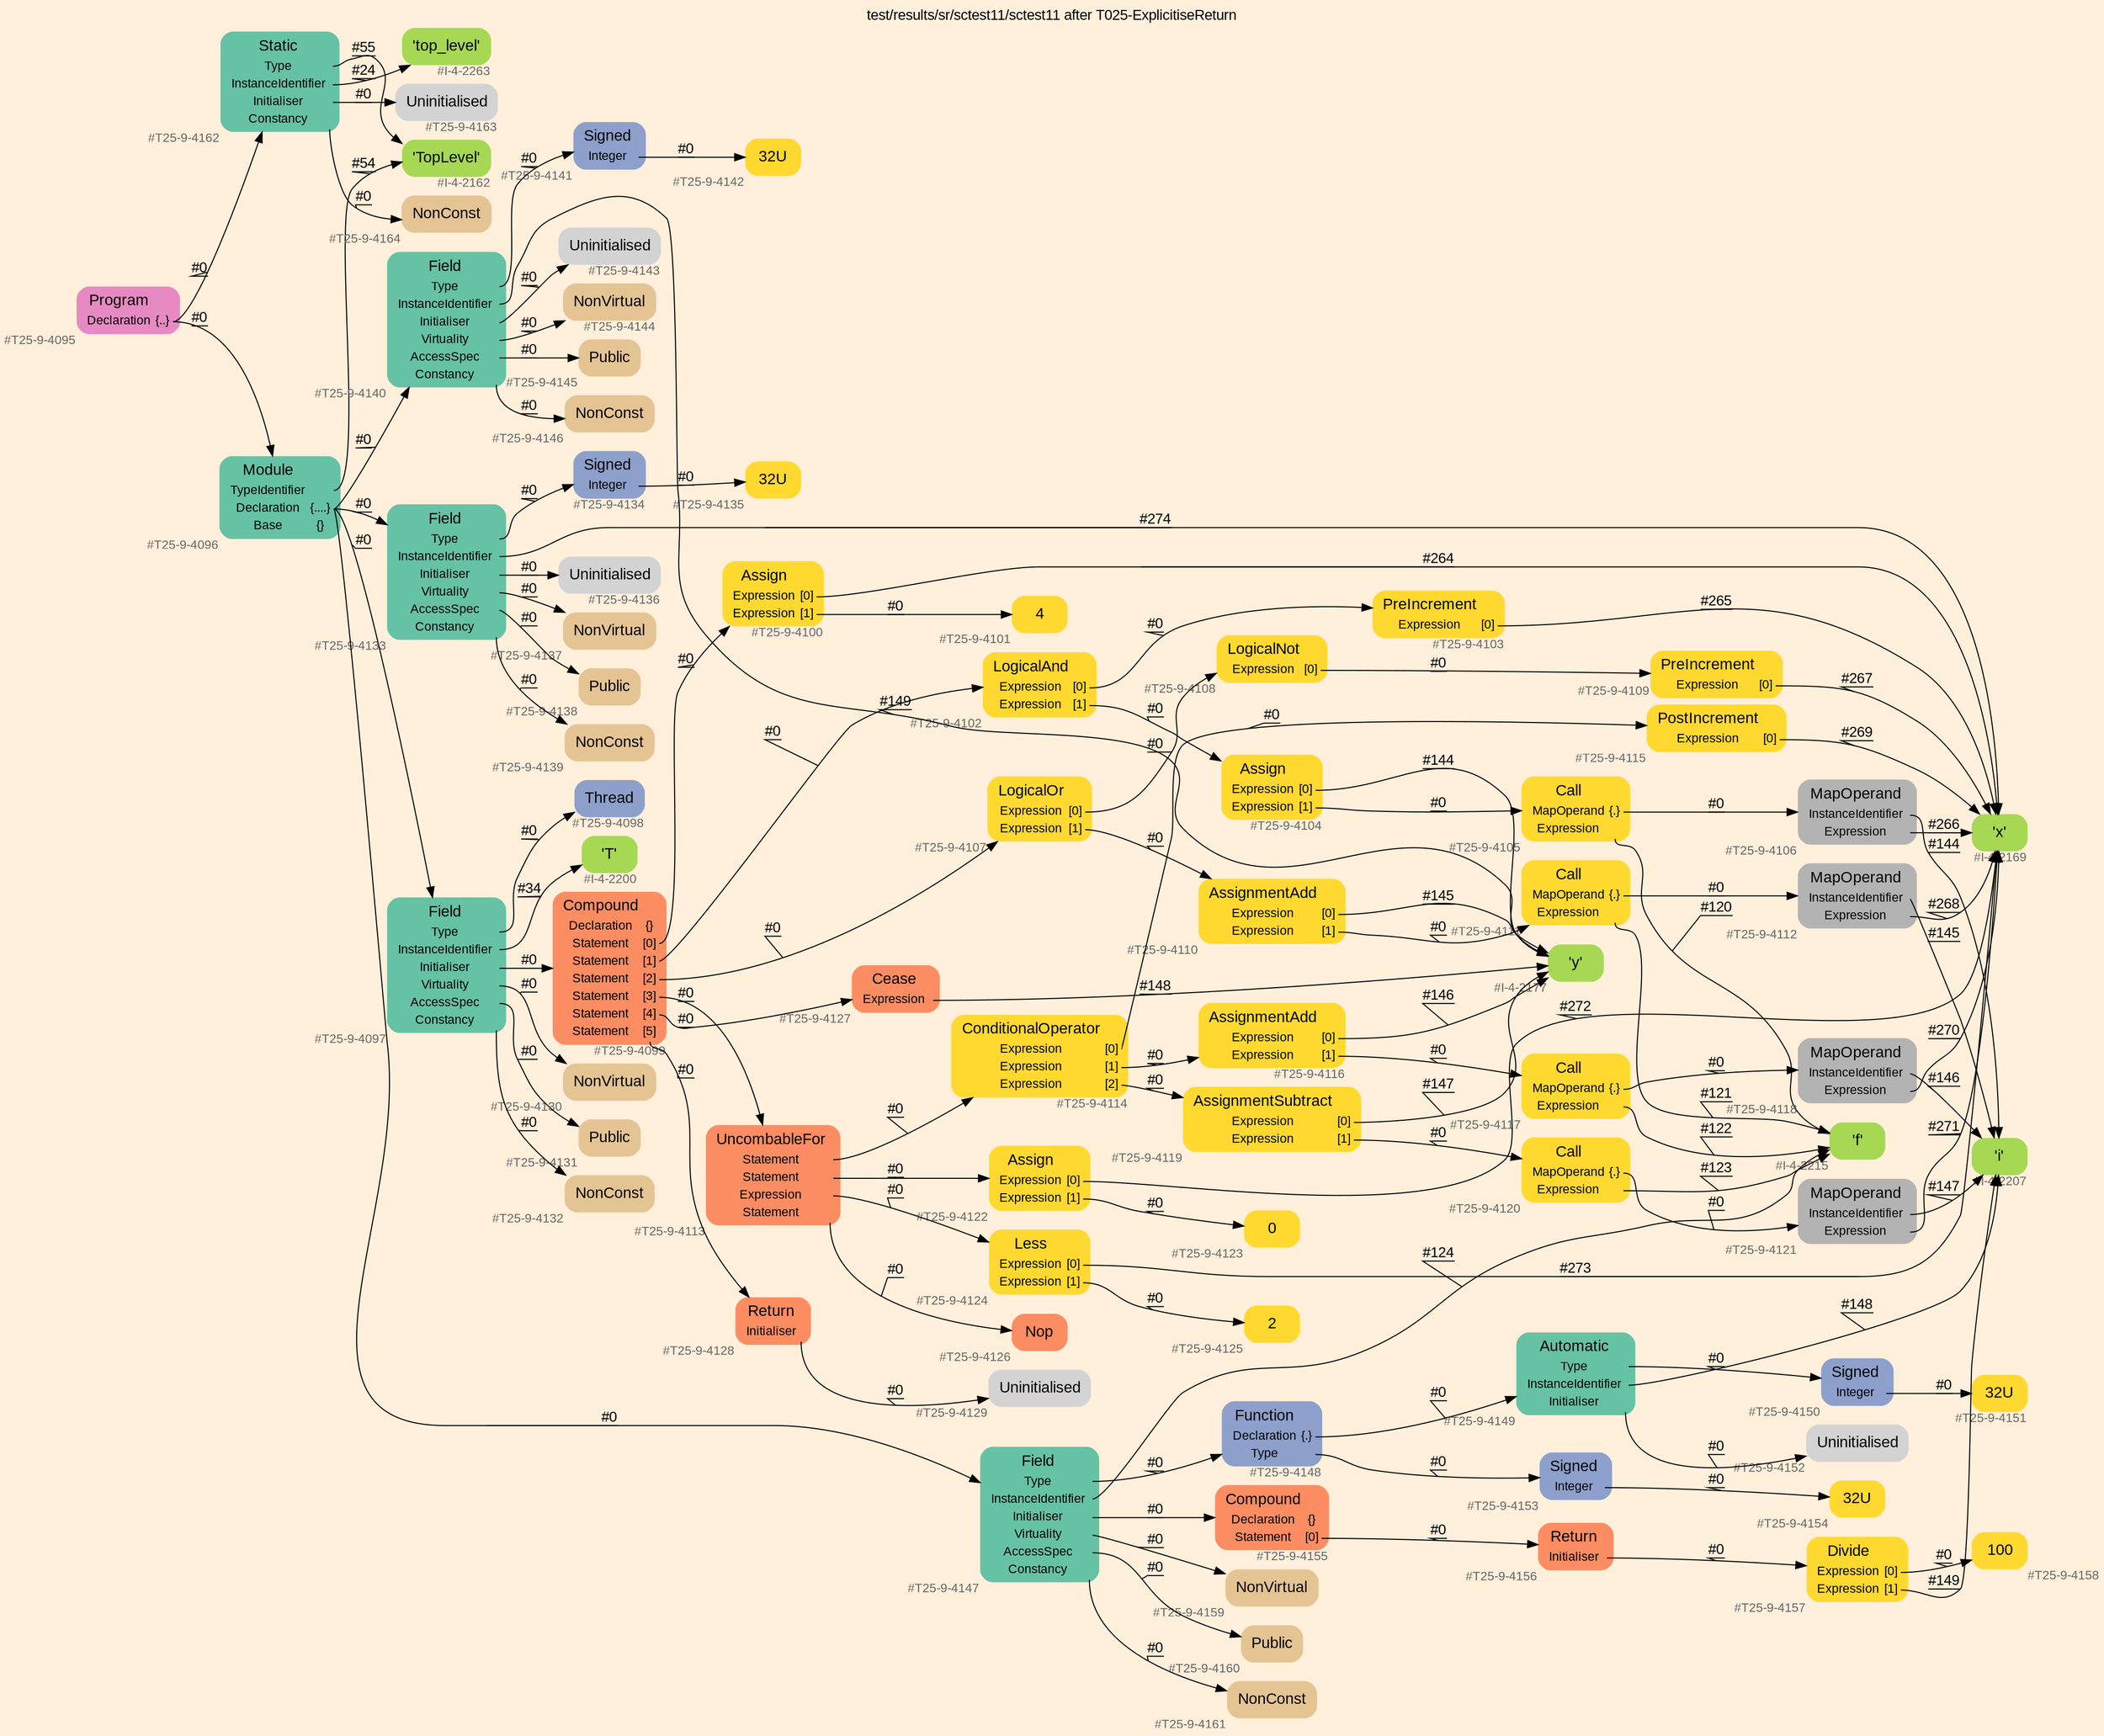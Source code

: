 digraph "test/results/sr/sctest11/sctest11 after T025-ExplicitiseReturn" {
label = "test/results/sr/sctest11/sctest11 after T025-ExplicitiseReturn"
labelloc = t
graph [
    rankdir = "LR"
    ranksep = 0.3
    bgcolor = antiquewhite1
    color = black
    fontcolor = black
    fontname = "Arial"
];
node [
    fontname = "Arial"
];
edge [
    fontname = "Arial"
];

// -------------------- node figure --------------------
// -------- block #T25-9-4095 ----------
"#T25-9-4095" [
    fillcolor = "/set28/4"
    xlabel = "#T25-9-4095"
    fontsize = "12"
    fontcolor = grey40
    shape = "plaintext"
    label = <<TABLE BORDER="0" CELLBORDER="0" CELLSPACING="0">
     <TR><TD><FONT COLOR="black" POINT-SIZE="15">Program</FONT></TD></TR>
     <TR><TD><FONT COLOR="black" POINT-SIZE="12">Declaration</FONT></TD><TD PORT="port0"><FONT COLOR="black" POINT-SIZE="12">{..}</FONT></TD></TR>
    </TABLE>>
    style = "rounded,filled"
];

// -------- block #T25-9-4096 ----------
"#T25-9-4096" [
    fillcolor = "/set28/1"
    xlabel = "#T25-9-4096"
    fontsize = "12"
    fontcolor = grey40
    shape = "plaintext"
    label = <<TABLE BORDER="0" CELLBORDER="0" CELLSPACING="0">
     <TR><TD><FONT COLOR="black" POINT-SIZE="15">Module</FONT></TD></TR>
     <TR><TD><FONT COLOR="black" POINT-SIZE="12">TypeIdentifier</FONT></TD><TD PORT="port0"></TD></TR>
     <TR><TD><FONT COLOR="black" POINT-SIZE="12">Declaration</FONT></TD><TD PORT="port1"><FONT COLOR="black" POINT-SIZE="12">{....}</FONT></TD></TR>
     <TR><TD><FONT COLOR="black" POINT-SIZE="12">Base</FONT></TD><TD PORT="port2"><FONT COLOR="black" POINT-SIZE="12">{}</FONT></TD></TR>
    </TABLE>>
    style = "rounded,filled"
];

// -------- block #I-4-2162 ----------
"#I-4-2162" [
    fillcolor = "/set28/5"
    xlabel = "#I-4-2162"
    fontsize = "12"
    fontcolor = grey40
    shape = "plaintext"
    label = <<TABLE BORDER="0" CELLBORDER="0" CELLSPACING="0">
     <TR><TD><FONT COLOR="black" POINT-SIZE="15">'TopLevel'</FONT></TD></TR>
    </TABLE>>
    style = "rounded,filled"
];

// -------- block #T25-9-4097 ----------
"#T25-9-4097" [
    fillcolor = "/set28/1"
    xlabel = "#T25-9-4097"
    fontsize = "12"
    fontcolor = grey40
    shape = "plaintext"
    label = <<TABLE BORDER="0" CELLBORDER="0" CELLSPACING="0">
     <TR><TD><FONT COLOR="black" POINT-SIZE="15">Field</FONT></TD></TR>
     <TR><TD><FONT COLOR="black" POINT-SIZE="12">Type</FONT></TD><TD PORT="port0"></TD></TR>
     <TR><TD><FONT COLOR="black" POINT-SIZE="12">InstanceIdentifier</FONT></TD><TD PORT="port1"></TD></TR>
     <TR><TD><FONT COLOR="black" POINT-SIZE="12">Initialiser</FONT></TD><TD PORT="port2"></TD></TR>
     <TR><TD><FONT COLOR="black" POINT-SIZE="12">Virtuality</FONT></TD><TD PORT="port3"></TD></TR>
     <TR><TD><FONT COLOR="black" POINT-SIZE="12">AccessSpec</FONT></TD><TD PORT="port4"></TD></TR>
     <TR><TD><FONT COLOR="black" POINT-SIZE="12">Constancy</FONT></TD><TD PORT="port5"></TD></TR>
    </TABLE>>
    style = "rounded,filled"
];

// -------- block #T25-9-4098 ----------
"#T25-9-4098" [
    fillcolor = "/set28/3"
    xlabel = "#T25-9-4098"
    fontsize = "12"
    fontcolor = grey40
    shape = "plaintext"
    label = <<TABLE BORDER="0" CELLBORDER="0" CELLSPACING="0">
     <TR><TD><FONT COLOR="black" POINT-SIZE="15">Thread</FONT></TD></TR>
    </TABLE>>
    style = "rounded,filled"
];

// -------- block #I-4-2200 ----------
"#I-4-2200" [
    fillcolor = "/set28/5"
    xlabel = "#I-4-2200"
    fontsize = "12"
    fontcolor = grey40
    shape = "plaintext"
    label = <<TABLE BORDER="0" CELLBORDER="0" CELLSPACING="0">
     <TR><TD><FONT COLOR="black" POINT-SIZE="15">'T'</FONT></TD></TR>
    </TABLE>>
    style = "rounded,filled"
];

// -------- block #T25-9-4099 ----------
"#T25-9-4099" [
    fillcolor = "/set28/2"
    xlabel = "#T25-9-4099"
    fontsize = "12"
    fontcolor = grey40
    shape = "plaintext"
    label = <<TABLE BORDER="0" CELLBORDER="0" CELLSPACING="0">
     <TR><TD><FONT COLOR="black" POINT-SIZE="15">Compound</FONT></TD></TR>
     <TR><TD><FONT COLOR="black" POINT-SIZE="12">Declaration</FONT></TD><TD PORT="port0"><FONT COLOR="black" POINT-SIZE="12">{}</FONT></TD></TR>
     <TR><TD><FONT COLOR="black" POINT-SIZE="12">Statement</FONT></TD><TD PORT="port1"><FONT COLOR="black" POINT-SIZE="12">[0]</FONT></TD></TR>
     <TR><TD><FONT COLOR="black" POINT-SIZE="12">Statement</FONT></TD><TD PORT="port2"><FONT COLOR="black" POINT-SIZE="12">[1]</FONT></TD></TR>
     <TR><TD><FONT COLOR="black" POINT-SIZE="12">Statement</FONT></TD><TD PORT="port3"><FONT COLOR="black" POINT-SIZE="12">[2]</FONT></TD></TR>
     <TR><TD><FONT COLOR="black" POINT-SIZE="12">Statement</FONT></TD><TD PORT="port4"><FONT COLOR="black" POINT-SIZE="12">[3]</FONT></TD></TR>
     <TR><TD><FONT COLOR="black" POINT-SIZE="12">Statement</FONT></TD><TD PORT="port5"><FONT COLOR="black" POINT-SIZE="12">[4]</FONT></TD></TR>
     <TR><TD><FONT COLOR="black" POINT-SIZE="12">Statement</FONT></TD><TD PORT="port6"><FONT COLOR="black" POINT-SIZE="12">[5]</FONT></TD></TR>
    </TABLE>>
    style = "rounded,filled"
];

// -------- block #T25-9-4100 ----------
"#T25-9-4100" [
    fillcolor = "/set28/6"
    xlabel = "#T25-9-4100"
    fontsize = "12"
    fontcolor = grey40
    shape = "plaintext"
    label = <<TABLE BORDER="0" CELLBORDER="0" CELLSPACING="0">
     <TR><TD><FONT COLOR="black" POINT-SIZE="15">Assign</FONT></TD></TR>
     <TR><TD><FONT COLOR="black" POINT-SIZE="12">Expression</FONT></TD><TD PORT="port0"><FONT COLOR="black" POINT-SIZE="12">[0]</FONT></TD></TR>
     <TR><TD><FONT COLOR="black" POINT-SIZE="12">Expression</FONT></TD><TD PORT="port1"><FONT COLOR="black" POINT-SIZE="12">[1]</FONT></TD></TR>
    </TABLE>>
    style = "rounded,filled"
];

// -------- block #I-4-2169 ----------
"#I-4-2169" [
    fillcolor = "/set28/5"
    xlabel = "#I-4-2169"
    fontsize = "12"
    fontcolor = grey40
    shape = "plaintext"
    label = <<TABLE BORDER="0" CELLBORDER="0" CELLSPACING="0">
     <TR><TD><FONT COLOR="black" POINT-SIZE="15">'x'</FONT></TD></TR>
    </TABLE>>
    style = "rounded,filled"
];

// -------- block #T25-9-4101 ----------
"#T25-9-4101" [
    fillcolor = "/set28/6"
    xlabel = "#T25-9-4101"
    fontsize = "12"
    fontcolor = grey40
    shape = "plaintext"
    label = <<TABLE BORDER="0" CELLBORDER="0" CELLSPACING="0">
     <TR><TD><FONT COLOR="black" POINT-SIZE="15">4</FONT></TD></TR>
    </TABLE>>
    style = "rounded,filled"
];

// -------- block #T25-9-4102 ----------
"#T25-9-4102" [
    fillcolor = "/set28/6"
    xlabel = "#T25-9-4102"
    fontsize = "12"
    fontcolor = grey40
    shape = "plaintext"
    label = <<TABLE BORDER="0" CELLBORDER="0" CELLSPACING="0">
     <TR><TD><FONT COLOR="black" POINT-SIZE="15">LogicalAnd</FONT></TD></TR>
     <TR><TD><FONT COLOR="black" POINT-SIZE="12">Expression</FONT></TD><TD PORT="port0"><FONT COLOR="black" POINT-SIZE="12">[0]</FONT></TD></TR>
     <TR><TD><FONT COLOR="black" POINT-SIZE="12">Expression</FONT></TD><TD PORT="port1"><FONT COLOR="black" POINT-SIZE="12">[1]</FONT></TD></TR>
    </TABLE>>
    style = "rounded,filled"
];

// -------- block #T25-9-4103 ----------
"#T25-9-4103" [
    fillcolor = "/set28/6"
    xlabel = "#T25-9-4103"
    fontsize = "12"
    fontcolor = grey40
    shape = "plaintext"
    label = <<TABLE BORDER="0" CELLBORDER="0" CELLSPACING="0">
     <TR><TD><FONT COLOR="black" POINT-SIZE="15">PreIncrement</FONT></TD></TR>
     <TR><TD><FONT COLOR="black" POINT-SIZE="12">Expression</FONT></TD><TD PORT="port0"><FONT COLOR="black" POINT-SIZE="12">[0]</FONT></TD></TR>
    </TABLE>>
    style = "rounded,filled"
];

// -------- block #T25-9-4104 ----------
"#T25-9-4104" [
    fillcolor = "/set28/6"
    xlabel = "#T25-9-4104"
    fontsize = "12"
    fontcolor = grey40
    shape = "plaintext"
    label = <<TABLE BORDER="0" CELLBORDER="0" CELLSPACING="0">
     <TR><TD><FONT COLOR="black" POINT-SIZE="15">Assign</FONT></TD></TR>
     <TR><TD><FONT COLOR="black" POINT-SIZE="12">Expression</FONT></TD><TD PORT="port0"><FONT COLOR="black" POINT-SIZE="12">[0]</FONT></TD></TR>
     <TR><TD><FONT COLOR="black" POINT-SIZE="12">Expression</FONT></TD><TD PORT="port1"><FONT COLOR="black" POINT-SIZE="12">[1]</FONT></TD></TR>
    </TABLE>>
    style = "rounded,filled"
];

// -------- block #I-4-2177 ----------
"#I-4-2177" [
    fillcolor = "/set28/5"
    xlabel = "#I-4-2177"
    fontsize = "12"
    fontcolor = grey40
    shape = "plaintext"
    label = <<TABLE BORDER="0" CELLBORDER="0" CELLSPACING="0">
     <TR><TD><FONT COLOR="black" POINT-SIZE="15">'y'</FONT></TD></TR>
    </TABLE>>
    style = "rounded,filled"
];

// -------- block #T25-9-4105 ----------
"#T25-9-4105" [
    fillcolor = "/set28/6"
    xlabel = "#T25-9-4105"
    fontsize = "12"
    fontcolor = grey40
    shape = "plaintext"
    label = <<TABLE BORDER="0" CELLBORDER="0" CELLSPACING="0">
     <TR><TD><FONT COLOR="black" POINT-SIZE="15">Call</FONT></TD></TR>
     <TR><TD><FONT COLOR="black" POINT-SIZE="12">MapOperand</FONT></TD><TD PORT="port0"><FONT COLOR="black" POINT-SIZE="12">{.}</FONT></TD></TR>
     <TR><TD><FONT COLOR="black" POINT-SIZE="12">Expression</FONT></TD><TD PORT="port1"></TD></TR>
    </TABLE>>
    style = "rounded,filled"
];

// -------- block #T25-9-4106 ----------
"#T25-9-4106" [
    fillcolor = "/set28/8"
    xlabel = "#T25-9-4106"
    fontsize = "12"
    fontcolor = grey40
    shape = "plaintext"
    label = <<TABLE BORDER="0" CELLBORDER="0" CELLSPACING="0">
     <TR><TD><FONT COLOR="black" POINT-SIZE="15">MapOperand</FONT></TD></TR>
     <TR><TD><FONT COLOR="black" POINT-SIZE="12">InstanceIdentifier</FONT></TD><TD PORT="port0"></TD></TR>
     <TR><TD><FONT COLOR="black" POINT-SIZE="12">Expression</FONT></TD><TD PORT="port1"></TD></TR>
    </TABLE>>
    style = "rounded,filled"
];

// -------- block #I-4-2207 ----------
"#I-4-2207" [
    fillcolor = "/set28/5"
    xlabel = "#I-4-2207"
    fontsize = "12"
    fontcolor = grey40
    shape = "plaintext"
    label = <<TABLE BORDER="0" CELLBORDER="0" CELLSPACING="0">
     <TR><TD><FONT COLOR="black" POINT-SIZE="15">'i'</FONT></TD></TR>
    </TABLE>>
    style = "rounded,filled"
];

// -------- block #I-4-2215 ----------
"#I-4-2215" [
    fillcolor = "/set28/5"
    xlabel = "#I-4-2215"
    fontsize = "12"
    fontcolor = grey40
    shape = "plaintext"
    label = <<TABLE BORDER="0" CELLBORDER="0" CELLSPACING="0">
     <TR><TD><FONT COLOR="black" POINT-SIZE="15">'f'</FONT></TD></TR>
    </TABLE>>
    style = "rounded,filled"
];

// -------- block #T25-9-4107 ----------
"#T25-9-4107" [
    fillcolor = "/set28/6"
    xlabel = "#T25-9-4107"
    fontsize = "12"
    fontcolor = grey40
    shape = "plaintext"
    label = <<TABLE BORDER="0" CELLBORDER="0" CELLSPACING="0">
     <TR><TD><FONT COLOR="black" POINT-SIZE="15">LogicalOr</FONT></TD></TR>
     <TR><TD><FONT COLOR="black" POINT-SIZE="12">Expression</FONT></TD><TD PORT="port0"><FONT COLOR="black" POINT-SIZE="12">[0]</FONT></TD></TR>
     <TR><TD><FONT COLOR="black" POINT-SIZE="12">Expression</FONT></TD><TD PORT="port1"><FONT COLOR="black" POINT-SIZE="12">[1]</FONT></TD></TR>
    </TABLE>>
    style = "rounded,filled"
];

// -------- block #T25-9-4108 ----------
"#T25-9-4108" [
    fillcolor = "/set28/6"
    xlabel = "#T25-9-4108"
    fontsize = "12"
    fontcolor = grey40
    shape = "plaintext"
    label = <<TABLE BORDER="0" CELLBORDER="0" CELLSPACING="0">
     <TR><TD><FONT COLOR="black" POINT-SIZE="15">LogicalNot</FONT></TD></TR>
     <TR><TD><FONT COLOR="black" POINT-SIZE="12">Expression</FONT></TD><TD PORT="port0"><FONT COLOR="black" POINT-SIZE="12">[0]</FONT></TD></TR>
    </TABLE>>
    style = "rounded,filled"
];

// -------- block #T25-9-4109 ----------
"#T25-9-4109" [
    fillcolor = "/set28/6"
    xlabel = "#T25-9-4109"
    fontsize = "12"
    fontcolor = grey40
    shape = "plaintext"
    label = <<TABLE BORDER="0" CELLBORDER="0" CELLSPACING="0">
     <TR><TD><FONT COLOR="black" POINT-SIZE="15">PreIncrement</FONT></TD></TR>
     <TR><TD><FONT COLOR="black" POINT-SIZE="12">Expression</FONT></TD><TD PORT="port0"><FONT COLOR="black" POINT-SIZE="12">[0]</FONT></TD></TR>
    </TABLE>>
    style = "rounded,filled"
];

// -------- block #T25-9-4110 ----------
"#T25-9-4110" [
    fillcolor = "/set28/6"
    xlabel = "#T25-9-4110"
    fontsize = "12"
    fontcolor = grey40
    shape = "plaintext"
    label = <<TABLE BORDER="0" CELLBORDER="0" CELLSPACING="0">
     <TR><TD><FONT COLOR="black" POINT-SIZE="15">AssignmentAdd</FONT></TD></TR>
     <TR><TD><FONT COLOR="black" POINT-SIZE="12">Expression</FONT></TD><TD PORT="port0"><FONT COLOR="black" POINT-SIZE="12">[0]</FONT></TD></TR>
     <TR><TD><FONT COLOR="black" POINT-SIZE="12">Expression</FONT></TD><TD PORT="port1"><FONT COLOR="black" POINT-SIZE="12">[1]</FONT></TD></TR>
    </TABLE>>
    style = "rounded,filled"
];

// -------- block #T25-9-4111 ----------
"#T25-9-4111" [
    fillcolor = "/set28/6"
    xlabel = "#T25-9-4111"
    fontsize = "12"
    fontcolor = grey40
    shape = "plaintext"
    label = <<TABLE BORDER="0" CELLBORDER="0" CELLSPACING="0">
     <TR><TD><FONT COLOR="black" POINT-SIZE="15">Call</FONT></TD></TR>
     <TR><TD><FONT COLOR="black" POINT-SIZE="12">MapOperand</FONT></TD><TD PORT="port0"><FONT COLOR="black" POINT-SIZE="12">{.}</FONT></TD></TR>
     <TR><TD><FONT COLOR="black" POINT-SIZE="12">Expression</FONT></TD><TD PORT="port1"></TD></TR>
    </TABLE>>
    style = "rounded,filled"
];

// -------- block #T25-9-4112 ----------
"#T25-9-4112" [
    fillcolor = "/set28/8"
    xlabel = "#T25-9-4112"
    fontsize = "12"
    fontcolor = grey40
    shape = "plaintext"
    label = <<TABLE BORDER="0" CELLBORDER="0" CELLSPACING="0">
     <TR><TD><FONT COLOR="black" POINT-SIZE="15">MapOperand</FONT></TD></TR>
     <TR><TD><FONT COLOR="black" POINT-SIZE="12">InstanceIdentifier</FONT></TD><TD PORT="port0"></TD></TR>
     <TR><TD><FONT COLOR="black" POINT-SIZE="12">Expression</FONT></TD><TD PORT="port1"></TD></TR>
    </TABLE>>
    style = "rounded,filled"
];

// -------- block #T25-9-4113 ----------
"#T25-9-4113" [
    fillcolor = "/set28/2"
    xlabel = "#T25-9-4113"
    fontsize = "12"
    fontcolor = grey40
    shape = "plaintext"
    label = <<TABLE BORDER="0" CELLBORDER="0" CELLSPACING="0">
     <TR><TD><FONT COLOR="black" POINT-SIZE="15">UncombableFor</FONT></TD></TR>
     <TR><TD><FONT COLOR="black" POINT-SIZE="12">Statement</FONT></TD><TD PORT="port0"></TD></TR>
     <TR><TD><FONT COLOR="black" POINT-SIZE="12">Statement</FONT></TD><TD PORT="port1"></TD></TR>
     <TR><TD><FONT COLOR="black" POINT-SIZE="12">Expression</FONT></TD><TD PORT="port2"></TD></TR>
     <TR><TD><FONT COLOR="black" POINT-SIZE="12">Statement</FONT></TD><TD PORT="port3"></TD></TR>
    </TABLE>>
    style = "rounded,filled"
];

// -------- block #T25-9-4114 ----------
"#T25-9-4114" [
    fillcolor = "/set28/6"
    xlabel = "#T25-9-4114"
    fontsize = "12"
    fontcolor = grey40
    shape = "plaintext"
    label = <<TABLE BORDER="0" CELLBORDER="0" CELLSPACING="0">
     <TR><TD><FONT COLOR="black" POINT-SIZE="15">ConditionalOperator</FONT></TD></TR>
     <TR><TD><FONT COLOR="black" POINT-SIZE="12">Expression</FONT></TD><TD PORT="port0"><FONT COLOR="black" POINT-SIZE="12">[0]</FONT></TD></TR>
     <TR><TD><FONT COLOR="black" POINT-SIZE="12">Expression</FONT></TD><TD PORT="port1"><FONT COLOR="black" POINT-SIZE="12">[1]</FONT></TD></TR>
     <TR><TD><FONT COLOR="black" POINT-SIZE="12">Expression</FONT></TD><TD PORT="port2"><FONT COLOR="black" POINT-SIZE="12">[2]</FONT></TD></TR>
    </TABLE>>
    style = "rounded,filled"
];

// -------- block #T25-9-4115 ----------
"#T25-9-4115" [
    fillcolor = "/set28/6"
    xlabel = "#T25-9-4115"
    fontsize = "12"
    fontcolor = grey40
    shape = "plaintext"
    label = <<TABLE BORDER="0" CELLBORDER="0" CELLSPACING="0">
     <TR><TD><FONT COLOR="black" POINT-SIZE="15">PostIncrement</FONT></TD></TR>
     <TR><TD><FONT COLOR="black" POINT-SIZE="12">Expression</FONT></TD><TD PORT="port0"><FONT COLOR="black" POINT-SIZE="12">[0]</FONT></TD></TR>
    </TABLE>>
    style = "rounded,filled"
];

// -------- block #T25-9-4116 ----------
"#T25-9-4116" [
    fillcolor = "/set28/6"
    xlabel = "#T25-9-4116"
    fontsize = "12"
    fontcolor = grey40
    shape = "plaintext"
    label = <<TABLE BORDER="0" CELLBORDER="0" CELLSPACING="0">
     <TR><TD><FONT COLOR="black" POINT-SIZE="15">AssignmentAdd</FONT></TD></TR>
     <TR><TD><FONT COLOR="black" POINT-SIZE="12">Expression</FONT></TD><TD PORT="port0"><FONT COLOR="black" POINT-SIZE="12">[0]</FONT></TD></TR>
     <TR><TD><FONT COLOR="black" POINT-SIZE="12">Expression</FONT></TD><TD PORT="port1"><FONT COLOR="black" POINT-SIZE="12">[1]</FONT></TD></TR>
    </TABLE>>
    style = "rounded,filled"
];

// -------- block #T25-9-4117 ----------
"#T25-9-4117" [
    fillcolor = "/set28/6"
    xlabel = "#T25-9-4117"
    fontsize = "12"
    fontcolor = grey40
    shape = "plaintext"
    label = <<TABLE BORDER="0" CELLBORDER="0" CELLSPACING="0">
     <TR><TD><FONT COLOR="black" POINT-SIZE="15">Call</FONT></TD></TR>
     <TR><TD><FONT COLOR="black" POINT-SIZE="12">MapOperand</FONT></TD><TD PORT="port0"><FONT COLOR="black" POINT-SIZE="12">{.}</FONT></TD></TR>
     <TR><TD><FONT COLOR="black" POINT-SIZE="12">Expression</FONT></TD><TD PORT="port1"></TD></TR>
    </TABLE>>
    style = "rounded,filled"
];

// -------- block #T25-9-4118 ----------
"#T25-9-4118" [
    fillcolor = "/set28/8"
    xlabel = "#T25-9-4118"
    fontsize = "12"
    fontcolor = grey40
    shape = "plaintext"
    label = <<TABLE BORDER="0" CELLBORDER="0" CELLSPACING="0">
     <TR><TD><FONT COLOR="black" POINT-SIZE="15">MapOperand</FONT></TD></TR>
     <TR><TD><FONT COLOR="black" POINT-SIZE="12">InstanceIdentifier</FONT></TD><TD PORT="port0"></TD></TR>
     <TR><TD><FONT COLOR="black" POINT-SIZE="12">Expression</FONT></TD><TD PORT="port1"></TD></TR>
    </TABLE>>
    style = "rounded,filled"
];

// -------- block #T25-9-4119 ----------
"#T25-9-4119" [
    fillcolor = "/set28/6"
    xlabel = "#T25-9-4119"
    fontsize = "12"
    fontcolor = grey40
    shape = "plaintext"
    label = <<TABLE BORDER="0" CELLBORDER="0" CELLSPACING="0">
     <TR><TD><FONT COLOR="black" POINT-SIZE="15">AssignmentSubtract</FONT></TD></TR>
     <TR><TD><FONT COLOR="black" POINT-SIZE="12">Expression</FONT></TD><TD PORT="port0"><FONT COLOR="black" POINT-SIZE="12">[0]</FONT></TD></TR>
     <TR><TD><FONT COLOR="black" POINT-SIZE="12">Expression</FONT></TD><TD PORT="port1"><FONT COLOR="black" POINT-SIZE="12">[1]</FONT></TD></TR>
    </TABLE>>
    style = "rounded,filled"
];

// -------- block #T25-9-4120 ----------
"#T25-9-4120" [
    fillcolor = "/set28/6"
    xlabel = "#T25-9-4120"
    fontsize = "12"
    fontcolor = grey40
    shape = "plaintext"
    label = <<TABLE BORDER="0" CELLBORDER="0" CELLSPACING="0">
     <TR><TD><FONT COLOR="black" POINT-SIZE="15">Call</FONT></TD></TR>
     <TR><TD><FONT COLOR="black" POINT-SIZE="12">MapOperand</FONT></TD><TD PORT="port0"><FONT COLOR="black" POINT-SIZE="12">{.}</FONT></TD></TR>
     <TR><TD><FONT COLOR="black" POINT-SIZE="12">Expression</FONT></TD><TD PORT="port1"></TD></TR>
    </TABLE>>
    style = "rounded,filled"
];

// -------- block #T25-9-4121 ----------
"#T25-9-4121" [
    fillcolor = "/set28/8"
    xlabel = "#T25-9-4121"
    fontsize = "12"
    fontcolor = grey40
    shape = "plaintext"
    label = <<TABLE BORDER="0" CELLBORDER="0" CELLSPACING="0">
     <TR><TD><FONT COLOR="black" POINT-SIZE="15">MapOperand</FONT></TD></TR>
     <TR><TD><FONT COLOR="black" POINT-SIZE="12">InstanceIdentifier</FONT></TD><TD PORT="port0"></TD></TR>
     <TR><TD><FONT COLOR="black" POINT-SIZE="12">Expression</FONT></TD><TD PORT="port1"></TD></TR>
    </TABLE>>
    style = "rounded,filled"
];

// -------- block #T25-9-4122 ----------
"#T25-9-4122" [
    fillcolor = "/set28/6"
    xlabel = "#T25-9-4122"
    fontsize = "12"
    fontcolor = grey40
    shape = "plaintext"
    label = <<TABLE BORDER="0" CELLBORDER="0" CELLSPACING="0">
     <TR><TD><FONT COLOR="black" POINT-SIZE="15">Assign</FONT></TD></TR>
     <TR><TD><FONT COLOR="black" POINT-SIZE="12">Expression</FONT></TD><TD PORT="port0"><FONT COLOR="black" POINT-SIZE="12">[0]</FONT></TD></TR>
     <TR><TD><FONT COLOR="black" POINT-SIZE="12">Expression</FONT></TD><TD PORT="port1"><FONT COLOR="black" POINT-SIZE="12">[1]</FONT></TD></TR>
    </TABLE>>
    style = "rounded,filled"
];

// -------- block #T25-9-4123 ----------
"#T25-9-4123" [
    fillcolor = "/set28/6"
    xlabel = "#T25-9-4123"
    fontsize = "12"
    fontcolor = grey40
    shape = "plaintext"
    label = <<TABLE BORDER="0" CELLBORDER="0" CELLSPACING="0">
     <TR><TD><FONT COLOR="black" POINT-SIZE="15">0</FONT></TD></TR>
    </TABLE>>
    style = "rounded,filled"
];

// -------- block #T25-9-4124 ----------
"#T25-9-4124" [
    fillcolor = "/set28/6"
    xlabel = "#T25-9-4124"
    fontsize = "12"
    fontcolor = grey40
    shape = "plaintext"
    label = <<TABLE BORDER="0" CELLBORDER="0" CELLSPACING="0">
     <TR><TD><FONT COLOR="black" POINT-SIZE="15">Less</FONT></TD></TR>
     <TR><TD><FONT COLOR="black" POINT-SIZE="12">Expression</FONT></TD><TD PORT="port0"><FONT COLOR="black" POINT-SIZE="12">[0]</FONT></TD></TR>
     <TR><TD><FONT COLOR="black" POINT-SIZE="12">Expression</FONT></TD><TD PORT="port1"><FONT COLOR="black" POINT-SIZE="12">[1]</FONT></TD></TR>
    </TABLE>>
    style = "rounded,filled"
];

// -------- block #T25-9-4125 ----------
"#T25-9-4125" [
    fillcolor = "/set28/6"
    xlabel = "#T25-9-4125"
    fontsize = "12"
    fontcolor = grey40
    shape = "plaintext"
    label = <<TABLE BORDER="0" CELLBORDER="0" CELLSPACING="0">
     <TR><TD><FONT COLOR="black" POINT-SIZE="15">2</FONT></TD></TR>
    </TABLE>>
    style = "rounded,filled"
];

// -------- block #T25-9-4126 ----------
"#T25-9-4126" [
    fillcolor = "/set28/2"
    xlabel = "#T25-9-4126"
    fontsize = "12"
    fontcolor = grey40
    shape = "plaintext"
    label = <<TABLE BORDER="0" CELLBORDER="0" CELLSPACING="0">
     <TR><TD><FONT COLOR="black" POINT-SIZE="15">Nop</FONT></TD></TR>
    </TABLE>>
    style = "rounded,filled"
];

// -------- block #T25-9-4127 ----------
"#T25-9-4127" [
    fillcolor = "/set28/2"
    xlabel = "#T25-9-4127"
    fontsize = "12"
    fontcolor = grey40
    shape = "plaintext"
    label = <<TABLE BORDER="0" CELLBORDER="0" CELLSPACING="0">
     <TR><TD><FONT COLOR="black" POINT-SIZE="15">Cease</FONT></TD></TR>
     <TR><TD><FONT COLOR="black" POINT-SIZE="12">Expression</FONT></TD><TD PORT="port0"></TD></TR>
    </TABLE>>
    style = "rounded,filled"
];

// -------- block #T25-9-4128 ----------
"#T25-9-4128" [
    fillcolor = "/set28/2"
    xlabel = "#T25-9-4128"
    fontsize = "12"
    fontcolor = grey40
    shape = "plaintext"
    label = <<TABLE BORDER="0" CELLBORDER="0" CELLSPACING="0">
     <TR><TD><FONT COLOR="black" POINT-SIZE="15">Return</FONT></TD></TR>
     <TR><TD><FONT COLOR="black" POINT-SIZE="12">Initialiser</FONT></TD><TD PORT="port0"></TD></TR>
    </TABLE>>
    style = "rounded,filled"
];

// -------- block #T25-9-4129 ----------
"#T25-9-4129" [
    xlabel = "#T25-9-4129"
    fontsize = "12"
    fontcolor = grey40
    shape = "plaintext"
    label = <<TABLE BORDER="0" CELLBORDER="0" CELLSPACING="0">
     <TR><TD><FONT COLOR="black" POINT-SIZE="15">Uninitialised</FONT></TD></TR>
    </TABLE>>
    style = "rounded,filled"
];

// -------- block #T25-9-4130 ----------
"#T25-9-4130" [
    fillcolor = "/set28/7"
    xlabel = "#T25-9-4130"
    fontsize = "12"
    fontcolor = grey40
    shape = "plaintext"
    label = <<TABLE BORDER="0" CELLBORDER="0" CELLSPACING="0">
     <TR><TD><FONT COLOR="black" POINT-SIZE="15">NonVirtual</FONT></TD></TR>
    </TABLE>>
    style = "rounded,filled"
];

// -------- block #T25-9-4131 ----------
"#T25-9-4131" [
    fillcolor = "/set28/7"
    xlabel = "#T25-9-4131"
    fontsize = "12"
    fontcolor = grey40
    shape = "plaintext"
    label = <<TABLE BORDER="0" CELLBORDER="0" CELLSPACING="0">
     <TR><TD><FONT COLOR="black" POINT-SIZE="15">Public</FONT></TD></TR>
    </TABLE>>
    style = "rounded,filled"
];

// -------- block #T25-9-4132 ----------
"#T25-9-4132" [
    fillcolor = "/set28/7"
    xlabel = "#T25-9-4132"
    fontsize = "12"
    fontcolor = grey40
    shape = "plaintext"
    label = <<TABLE BORDER="0" CELLBORDER="0" CELLSPACING="0">
     <TR><TD><FONT COLOR="black" POINT-SIZE="15">NonConst</FONT></TD></TR>
    </TABLE>>
    style = "rounded,filled"
];

// -------- block #T25-9-4133 ----------
"#T25-9-4133" [
    fillcolor = "/set28/1"
    xlabel = "#T25-9-4133"
    fontsize = "12"
    fontcolor = grey40
    shape = "plaintext"
    label = <<TABLE BORDER="0" CELLBORDER="0" CELLSPACING="0">
     <TR><TD><FONT COLOR="black" POINT-SIZE="15">Field</FONT></TD></TR>
     <TR><TD><FONT COLOR="black" POINT-SIZE="12">Type</FONT></TD><TD PORT="port0"></TD></TR>
     <TR><TD><FONT COLOR="black" POINT-SIZE="12">InstanceIdentifier</FONT></TD><TD PORT="port1"></TD></TR>
     <TR><TD><FONT COLOR="black" POINT-SIZE="12">Initialiser</FONT></TD><TD PORT="port2"></TD></TR>
     <TR><TD><FONT COLOR="black" POINT-SIZE="12">Virtuality</FONT></TD><TD PORT="port3"></TD></TR>
     <TR><TD><FONT COLOR="black" POINT-SIZE="12">AccessSpec</FONT></TD><TD PORT="port4"></TD></TR>
     <TR><TD><FONT COLOR="black" POINT-SIZE="12">Constancy</FONT></TD><TD PORT="port5"></TD></TR>
    </TABLE>>
    style = "rounded,filled"
];

// -------- block #T25-9-4134 ----------
"#T25-9-4134" [
    fillcolor = "/set28/3"
    xlabel = "#T25-9-4134"
    fontsize = "12"
    fontcolor = grey40
    shape = "plaintext"
    label = <<TABLE BORDER="0" CELLBORDER="0" CELLSPACING="0">
     <TR><TD><FONT COLOR="black" POINT-SIZE="15">Signed</FONT></TD></TR>
     <TR><TD><FONT COLOR="black" POINT-SIZE="12">Integer</FONT></TD><TD PORT="port0"></TD></TR>
    </TABLE>>
    style = "rounded,filled"
];

// -------- block #T25-9-4135 ----------
"#T25-9-4135" [
    fillcolor = "/set28/6"
    xlabel = "#T25-9-4135"
    fontsize = "12"
    fontcolor = grey40
    shape = "plaintext"
    label = <<TABLE BORDER="0" CELLBORDER="0" CELLSPACING="0">
     <TR><TD><FONT COLOR="black" POINT-SIZE="15">32U</FONT></TD></TR>
    </TABLE>>
    style = "rounded,filled"
];

// -------- block #T25-9-4136 ----------
"#T25-9-4136" [
    xlabel = "#T25-9-4136"
    fontsize = "12"
    fontcolor = grey40
    shape = "plaintext"
    label = <<TABLE BORDER="0" CELLBORDER="0" CELLSPACING="0">
     <TR><TD><FONT COLOR="black" POINT-SIZE="15">Uninitialised</FONT></TD></TR>
    </TABLE>>
    style = "rounded,filled"
];

// -------- block #T25-9-4137 ----------
"#T25-9-4137" [
    fillcolor = "/set28/7"
    xlabel = "#T25-9-4137"
    fontsize = "12"
    fontcolor = grey40
    shape = "plaintext"
    label = <<TABLE BORDER="0" CELLBORDER="0" CELLSPACING="0">
     <TR><TD><FONT COLOR="black" POINT-SIZE="15">NonVirtual</FONT></TD></TR>
    </TABLE>>
    style = "rounded,filled"
];

// -------- block #T25-9-4138 ----------
"#T25-9-4138" [
    fillcolor = "/set28/7"
    xlabel = "#T25-9-4138"
    fontsize = "12"
    fontcolor = grey40
    shape = "plaintext"
    label = <<TABLE BORDER="0" CELLBORDER="0" CELLSPACING="0">
     <TR><TD><FONT COLOR="black" POINT-SIZE="15">Public</FONT></TD></TR>
    </TABLE>>
    style = "rounded,filled"
];

// -------- block #T25-9-4139 ----------
"#T25-9-4139" [
    fillcolor = "/set28/7"
    xlabel = "#T25-9-4139"
    fontsize = "12"
    fontcolor = grey40
    shape = "plaintext"
    label = <<TABLE BORDER="0" CELLBORDER="0" CELLSPACING="0">
     <TR><TD><FONT COLOR="black" POINT-SIZE="15">NonConst</FONT></TD></TR>
    </TABLE>>
    style = "rounded,filled"
];

// -------- block #T25-9-4140 ----------
"#T25-9-4140" [
    fillcolor = "/set28/1"
    xlabel = "#T25-9-4140"
    fontsize = "12"
    fontcolor = grey40
    shape = "plaintext"
    label = <<TABLE BORDER="0" CELLBORDER="0" CELLSPACING="0">
     <TR><TD><FONT COLOR="black" POINT-SIZE="15">Field</FONT></TD></TR>
     <TR><TD><FONT COLOR="black" POINT-SIZE="12">Type</FONT></TD><TD PORT="port0"></TD></TR>
     <TR><TD><FONT COLOR="black" POINT-SIZE="12">InstanceIdentifier</FONT></TD><TD PORT="port1"></TD></TR>
     <TR><TD><FONT COLOR="black" POINT-SIZE="12">Initialiser</FONT></TD><TD PORT="port2"></TD></TR>
     <TR><TD><FONT COLOR="black" POINT-SIZE="12">Virtuality</FONT></TD><TD PORT="port3"></TD></TR>
     <TR><TD><FONT COLOR="black" POINT-SIZE="12">AccessSpec</FONT></TD><TD PORT="port4"></TD></TR>
     <TR><TD><FONT COLOR="black" POINT-SIZE="12">Constancy</FONT></TD><TD PORT="port5"></TD></TR>
    </TABLE>>
    style = "rounded,filled"
];

// -------- block #T25-9-4141 ----------
"#T25-9-4141" [
    fillcolor = "/set28/3"
    xlabel = "#T25-9-4141"
    fontsize = "12"
    fontcolor = grey40
    shape = "plaintext"
    label = <<TABLE BORDER="0" CELLBORDER="0" CELLSPACING="0">
     <TR><TD><FONT COLOR="black" POINT-SIZE="15">Signed</FONT></TD></TR>
     <TR><TD><FONT COLOR="black" POINT-SIZE="12">Integer</FONT></TD><TD PORT="port0"></TD></TR>
    </TABLE>>
    style = "rounded,filled"
];

// -------- block #T25-9-4142 ----------
"#T25-9-4142" [
    fillcolor = "/set28/6"
    xlabel = "#T25-9-4142"
    fontsize = "12"
    fontcolor = grey40
    shape = "plaintext"
    label = <<TABLE BORDER="0" CELLBORDER="0" CELLSPACING="0">
     <TR><TD><FONT COLOR="black" POINT-SIZE="15">32U</FONT></TD></TR>
    </TABLE>>
    style = "rounded,filled"
];

// -------- block #T25-9-4143 ----------
"#T25-9-4143" [
    xlabel = "#T25-9-4143"
    fontsize = "12"
    fontcolor = grey40
    shape = "plaintext"
    label = <<TABLE BORDER="0" CELLBORDER="0" CELLSPACING="0">
     <TR><TD><FONT COLOR="black" POINT-SIZE="15">Uninitialised</FONT></TD></TR>
    </TABLE>>
    style = "rounded,filled"
];

// -------- block #T25-9-4144 ----------
"#T25-9-4144" [
    fillcolor = "/set28/7"
    xlabel = "#T25-9-4144"
    fontsize = "12"
    fontcolor = grey40
    shape = "plaintext"
    label = <<TABLE BORDER="0" CELLBORDER="0" CELLSPACING="0">
     <TR><TD><FONT COLOR="black" POINT-SIZE="15">NonVirtual</FONT></TD></TR>
    </TABLE>>
    style = "rounded,filled"
];

// -------- block #T25-9-4145 ----------
"#T25-9-4145" [
    fillcolor = "/set28/7"
    xlabel = "#T25-9-4145"
    fontsize = "12"
    fontcolor = grey40
    shape = "plaintext"
    label = <<TABLE BORDER="0" CELLBORDER="0" CELLSPACING="0">
     <TR><TD><FONT COLOR="black" POINT-SIZE="15">Public</FONT></TD></TR>
    </TABLE>>
    style = "rounded,filled"
];

// -------- block #T25-9-4146 ----------
"#T25-9-4146" [
    fillcolor = "/set28/7"
    xlabel = "#T25-9-4146"
    fontsize = "12"
    fontcolor = grey40
    shape = "plaintext"
    label = <<TABLE BORDER="0" CELLBORDER="0" CELLSPACING="0">
     <TR><TD><FONT COLOR="black" POINT-SIZE="15">NonConst</FONT></TD></TR>
    </TABLE>>
    style = "rounded,filled"
];

// -------- block #T25-9-4147 ----------
"#T25-9-4147" [
    fillcolor = "/set28/1"
    xlabel = "#T25-9-4147"
    fontsize = "12"
    fontcolor = grey40
    shape = "plaintext"
    label = <<TABLE BORDER="0" CELLBORDER="0" CELLSPACING="0">
     <TR><TD><FONT COLOR="black" POINT-SIZE="15">Field</FONT></TD></TR>
     <TR><TD><FONT COLOR="black" POINT-SIZE="12">Type</FONT></TD><TD PORT="port0"></TD></TR>
     <TR><TD><FONT COLOR="black" POINT-SIZE="12">InstanceIdentifier</FONT></TD><TD PORT="port1"></TD></TR>
     <TR><TD><FONT COLOR="black" POINT-SIZE="12">Initialiser</FONT></TD><TD PORT="port2"></TD></TR>
     <TR><TD><FONT COLOR="black" POINT-SIZE="12">Virtuality</FONT></TD><TD PORT="port3"></TD></TR>
     <TR><TD><FONT COLOR="black" POINT-SIZE="12">AccessSpec</FONT></TD><TD PORT="port4"></TD></TR>
     <TR><TD><FONT COLOR="black" POINT-SIZE="12">Constancy</FONT></TD><TD PORT="port5"></TD></TR>
    </TABLE>>
    style = "rounded,filled"
];

// -------- block #T25-9-4148 ----------
"#T25-9-4148" [
    fillcolor = "/set28/3"
    xlabel = "#T25-9-4148"
    fontsize = "12"
    fontcolor = grey40
    shape = "plaintext"
    label = <<TABLE BORDER="0" CELLBORDER="0" CELLSPACING="0">
     <TR><TD><FONT COLOR="black" POINT-SIZE="15">Function</FONT></TD></TR>
     <TR><TD><FONT COLOR="black" POINT-SIZE="12">Declaration</FONT></TD><TD PORT="port0"><FONT COLOR="black" POINT-SIZE="12">{.}</FONT></TD></TR>
     <TR><TD><FONT COLOR="black" POINT-SIZE="12">Type</FONT></TD><TD PORT="port1"></TD></TR>
    </TABLE>>
    style = "rounded,filled"
];

// -------- block #T25-9-4149 ----------
"#T25-9-4149" [
    fillcolor = "/set28/1"
    xlabel = "#T25-9-4149"
    fontsize = "12"
    fontcolor = grey40
    shape = "plaintext"
    label = <<TABLE BORDER="0" CELLBORDER="0" CELLSPACING="0">
     <TR><TD><FONT COLOR="black" POINT-SIZE="15">Automatic</FONT></TD></TR>
     <TR><TD><FONT COLOR="black" POINT-SIZE="12">Type</FONT></TD><TD PORT="port0"></TD></TR>
     <TR><TD><FONT COLOR="black" POINT-SIZE="12">InstanceIdentifier</FONT></TD><TD PORT="port1"></TD></TR>
     <TR><TD><FONT COLOR="black" POINT-SIZE="12">Initialiser</FONT></TD><TD PORT="port2"></TD></TR>
    </TABLE>>
    style = "rounded,filled"
];

// -------- block #T25-9-4150 ----------
"#T25-9-4150" [
    fillcolor = "/set28/3"
    xlabel = "#T25-9-4150"
    fontsize = "12"
    fontcolor = grey40
    shape = "plaintext"
    label = <<TABLE BORDER="0" CELLBORDER="0" CELLSPACING="0">
     <TR><TD><FONT COLOR="black" POINT-SIZE="15">Signed</FONT></TD></TR>
     <TR><TD><FONT COLOR="black" POINT-SIZE="12">Integer</FONT></TD><TD PORT="port0"></TD></TR>
    </TABLE>>
    style = "rounded,filled"
];

// -------- block #T25-9-4151 ----------
"#T25-9-4151" [
    fillcolor = "/set28/6"
    xlabel = "#T25-9-4151"
    fontsize = "12"
    fontcolor = grey40
    shape = "plaintext"
    label = <<TABLE BORDER="0" CELLBORDER="0" CELLSPACING="0">
     <TR><TD><FONT COLOR="black" POINT-SIZE="15">32U</FONT></TD></TR>
    </TABLE>>
    style = "rounded,filled"
];

// -------- block #T25-9-4152 ----------
"#T25-9-4152" [
    xlabel = "#T25-9-4152"
    fontsize = "12"
    fontcolor = grey40
    shape = "plaintext"
    label = <<TABLE BORDER="0" CELLBORDER="0" CELLSPACING="0">
     <TR><TD><FONT COLOR="black" POINT-SIZE="15">Uninitialised</FONT></TD></TR>
    </TABLE>>
    style = "rounded,filled"
];

// -------- block #T25-9-4153 ----------
"#T25-9-4153" [
    fillcolor = "/set28/3"
    xlabel = "#T25-9-4153"
    fontsize = "12"
    fontcolor = grey40
    shape = "plaintext"
    label = <<TABLE BORDER="0" CELLBORDER="0" CELLSPACING="0">
     <TR><TD><FONT COLOR="black" POINT-SIZE="15">Signed</FONT></TD></TR>
     <TR><TD><FONT COLOR="black" POINT-SIZE="12">Integer</FONT></TD><TD PORT="port0"></TD></TR>
    </TABLE>>
    style = "rounded,filled"
];

// -------- block #T25-9-4154 ----------
"#T25-9-4154" [
    fillcolor = "/set28/6"
    xlabel = "#T25-9-4154"
    fontsize = "12"
    fontcolor = grey40
    shape = "plaintext"
    label = <<TABLE BORDER="0" CELLBORDER="0" CELLSPACING="0">
     <TR><TD><FONT COLOR="black" POINT-SIZE="15">32U</FONT></TD></TR>
    </TABLE>>
    style = "rounded,filled"
];

// -------- block #T25-9-4155 ----------
"#T25-9-4155" [
    fillcolor = "/set28/2"
    xlabel = "#T25-9-4155"
    fontsize = "12"
    fontcolor = grey40
    shape = "plaintext"
    label = <<TABLE BORDER="0" CELLBORDER="0" CELLSPACING="0">
     <TR><TD><FONT COLOR="black" POINT-SIZE="15">Compound</FONT></TD></TR>
     <TR><TD><FONT COLOR="black" POINT-SIZE="12">Declaration</FONT></TD><TD PORT="port0"><FONT COLOR="black" POINT-SIZE="12">{}</FONT></TD></TR>
     <TR><TD><FONT COLOR="black" POINT-SIZE="12">Statement</FONT></TD><TD PORT="port1"><FONT COLOR="black" POINT-SIZE="12">[0]</FONT></TD></TR>
    </TABLE>>
    style = "rounded,filled"
];

// -------- block #T25-9-4156 ----------
"#T25-9-4156" [
    fillcolor = "/set28/2"
    xlabel = "#T25-9-4156"
    fontsize = "12"
    fontcolor = grey40
    shape = "plaintext"
    label = <<TABLE BORDER="0" CELLBORDER="0" CELLSPACING="0">
     <TR><TD><FONT COLOR="black" POINT-SIZE="15">Return</FONT></TD></TR>
     <TR><TD><FONT COLOR="black" POINT-SIZE="12">Initialiser</FONT></TD><TD PORT="port0"></TD></TR>
    </TABLE>>
    style = "rounded,filled"
];

// -------- block #T25-9-4157 ----------
"#T25-9-4157" [
    fillcolor = "/set28/6"
    xlabel = "#T25-9-4157"
    fontsize = "12"
    fontcolor = grey40
    shape = "plaintext"
    label = <<TABLE BORDER="0" CELLBORDER="0" CELLSPACING="0">
     <TR><TD><FONT COLOR="black" POINT-SIZE="15">Divide</FONT></TD></TR>
     <TR><TD><FONT COLOR="black" POINT-SIZE="12">Expression</FONT></TD><TD PORT="port0"><FONT COLOR="black" POINT-SIZE="12">[0]</FONT></TD></TR>
     <TR><TD><FONT COLOR="black" POINT-SIZE="12">Expression</FONT></TD><TD PORT="port1"><FONT COLOR="black" POINT-SIZE="12">[1]</FONT></TD></TR>
    </TABLE>>
    style = "rounded,filled"
];

// -------- block #T25-9-4158 ----------
"#T25-9-4158" [
    fillcolor = "/set28/6"
    xlabel = "#T25-9-4158"
    fontsize = "12"
    fontcolor = grey40
    shape = "plaintext"
    label = <<TABLE BORDER="0" CELLBORDER="0" CELLSPACING="0">
     <TR><TD><FONT COLOR="black" POINT-SIZE="15">100</FONT></TD></TR>
    </TABLE>>
    style = "rounded,filled"
];

// -------- block #T25-9-4159 ----------
"#T25-9-4159" [
    fillcolor = "/set28/7"
    xlabel = "#T25-9-4159"
    fontsize = "12"
    fontcolor = grey40
    shape = "plaintext"
    label = <<TABLE BORDER="0" CELLBORDER="0" CELLSPACING="0">
     <TR><TD><FONT COLOR="black" POINT-SIZE="15">NonVirtual</FONT></TD></TR>
    </TABLE>>
    style = "rounded,filled"
];

// -------- block #T25-9-4160 ----------
"#T25-9-4160" [
    fillcolor = "/set28/7"
    xlabel = "#T25-9-4160"
    fontsize = "12"
    fontcolor = grey40
    shape = "plaintext"
    label = <<TABLE BORDER="0" CELLBORDER="0" CELLSPACING="0">
     <TR><TD><FONT COLOR="black" POINT-SIZE="15">Public</FONT></TD></TR>
    </TABLE>>
    style = "rounded,filled"
];

// -------- block #T25-9-4161 ----------
"#T25-9-4161" [
    fillcolor = "/set28/7"
    xlabel = "#T25-9-4161"
    fontsize = "12"
    fontcolor = grey40
    shape = "plaintext"
    label = <<TABLE BORDER="0" CELLBORDER="0" CELLSPACING="0">
     <TR><TD><FONT COLOR="black" POINT-SIZE="15">NonConst</FONT></TD></TR>
    </TABLE>>
    style = "rounded,filled"
];

// -------- block #T25-9-4162 ----------
"#T25-9-4162" [
    fillcolor = "/set28/1"
    xlabel = "#T25-9-4162"
    fontsize = "12"
    fontcolor = grey40
    shape = "plaintext"
    label = <<TABLE BORDER="0" CELLBORDER="0" CELLSPACING="0">
     <TR><TD><FONT COLOR="black" POINT-SIZE="15">Static</FONT></TD></TR>
     <TR><TD><FONT COLOR="black" POINT-SIZE="12">Type</FONT></TD><TD PORT="port0"></TD></TR>
     <TR><TD><FONT COLOR="black" POINT-SIZE="12">InstanceIdentifier</FONT></TD><TD PORT="port1"></TD></TR>
     <TR><TD><FONT COLOR="black" POINT-SIZE="12">Initialiser</FONT></TD><TD PORT="port2"></TD></TR>
     <TR><TD><FONT COLOR="black" POINT-SIZE="12">Constancy</FONT></TD><TD PORT="port3"></TD></TR>
    </TABLE>>
    style = "rounded,filled"
];

// -------- block #I-4-2263 ----------
"#I-4-2263" [
    fillcolor = "/set28/5"
    xlabel = "#I-4-2263"
    fontsize = "12"
    fontcolor = grey40
    shape = "plaintext"
    label = <<TABLE BORDER="0" CELLBORDER="0" CELLSPACING="0">
     <TR><TD><FONT COLOR="black" POINT-SIZE="15">'top_level'</FONT></TD></TR>
    </TABLE>>
    style = "rounded,filled"
];

// -------- block #T25-9-4163 ----------
"#T25-9-4163" [
    xlabel = "#T25-9-4163"
    fontsize = "12"
    fontcolor = grey40
    shape = "plaintext"
    label = <<TABLE BORDER="0" CELLBORDER="0" CELLSPACING="0">
     <TR><TD><FONT COLOR="black" POINT-SIZE="15">Uninitialised</FONT></TD></TR>
    </TABLE>>
    style = "rounded,filled"
];

// -------- block #T25-9-4164 ----------
"#T25-9-4164" [
    fillcolor = "/set28/7"
    xlabel = "#T25-9-4164"
    fontsize = "12"
    fontcolor = grey40
    shape = "plaintext"
    label = <<TABLE BORDER="0" CELLBORDER="0" CELLSPACING="0">
     <TR><TD><FONT COLOR="black" POINT-SIZE="15">NonConst</FONT></TD></TR>
    </TABLE>>
    style = "rounded,filled"
];

"#T25-9-4095":port0 -> "#T25-9-4096" [
    label = "#0"
    decorate = true
    color = black
    fontcolor = black
];

"#T25-9-4095":port0 -> "#T25-9-4162" [
    label = "#0"
    decorate = true
    color = black
    fontcolor = black
];

"#T25-9-4096":port0 -> "#I-4-2162" [
    label = "#54"
    decorate = true
    color = black
    fontcolor = black
];

"#T25-9-4096":port1 -> "#T25-9-4097" [
    label = "#0"
    decorate = true
    color = black
    fontcolor = black
];

"#T25-9-4096":port1 -> "#T25-9-4133" [
    label = "#0"
    decorate = true
    color = black
    fontcolor = black
];

"#T25-9-4096":port1 -> "#T25-9-4140" [
    label = "#0"
    decorate = true
    color = black
    fontcolor = black
];

"#T25-9-4096":port1 -> "#T25-9-4147" [
    label = "#0"
    decorate = true
    color = black
    fontcolor = black
];

"#T25-9-4097":port0 -> "#T25-9-4098" [
    label = "#0"
    decorate = true
    color = black
    fontcolor = black
];

"#T25-9-4097":port1 -> "#I-4-2200" [
    label = "#34"
    decorate = true
    color = black
    fontcolor = black
];

"#T25-9-4097":port2 -> "#T25-9-4099" [
    label = "#0"
    decorate = true
    color = black
    fontcolor = black
];

"#T25-9-4097":port3 -> "#T25-9-4130" [
    label = "#0"
    decorate = true
    color = black
    fontcolor = black
];

"#T25-9-4097":port4 -> "#T25-9-4131" [
    label = "#0"
    decorate = true
    color = black
    fontcolor = black
];

"#T25-9-4097":port5 -> "#T25-9-4132" [
    label = "#0"
    decorate = true
    color = black
    fontcolor = black
];

"#T25-9-4099":port1 -> "#T25-9-4100" [
    label = "#0"
    decorate = true
    color = black
    fontcolor = black
];

"#T25-9-4099":port2 -> "#T25-9-4102" [
    label = "#0"
    decorate = true
    color = black
    fontcolor = black
];

"#T25-9-4099":port3 -> "#T25-9-4107" [
    label = "#0"
    decorate = true
    color = black
    fontcolor = black
];

"#T25-9-4099":port4 -> "#T25-9-4113" [
    label = "#0"
    decorate = true
    color = black
    fontcolor = black
];

"#T25-9-4099":port5 -> "#T25-9-4127" [
    label = "#0"
    decorate = true
    color = black
    fontcolor = black
];

"#T25-9-4099":port6 -> "#T25-9-4128" [
    label = "#0"
    decorate = true
    color = black
    fontcolor = black
];

"#T25-9-4100":port0 -> "#I-4-2169" [
    label = "#264"
    decorate = true
    color = black
    fontcolor = black
];

"#T25-9-4100":port1 -> "#T25-9-4101" [
    label = "#0"
    decorate = true
    color = black
    fontcolor = black
];

"#T25-9-4102":port0 -> "#T25-9-4103" [
    label = "#0"
    decorate = true
    color = black
    fontcolor = black
];

"#T25-9-4102":port1 -> "#T25-9-4104" [
    label = "#0"
    decorate = true
    color = black
    fontcolor = black
];

"#T25-9-4103":port0 -> "#I-4-2169" [
    label = "#265"
    decorate = true
    color = black
    fontcolor = black
];

"#T25-9-4104":port0 -> "#I-4-2177" [
    label = "#144"
    decorate = true
    color = black
    fontcolor = black
];

"#T25-9-4104":port1 -> "#T25-9-4105" [
    label = "#0"
    decorate = true
    color = black
    fontcolor = black
];

"#T25-9-4105":port0 -> "#T25-9-4106" [
    label = "#0"
    decorate = true
    color = black
    fontcolor = black
];

"#T25-9-4105":port1 -> "#I-4-2215" [
    label = "#120"
    decorate = true
    color = black
    fontcolor = black
];

"#T25-9-4106":port0 -> "#I-4-2207" [
    label = "#144"
    decorate = true
    color = black
    fontcolor = black
];

"#T25-9-4106":port1 -> "#I-4-2169" [
    label = "#266"
    decorate = true
    color = black
    fontcolor = black
];

"#T25-9-4107":port0 -> "#T25-9-4108" [
    label = "#0"
    decorate = true
    color = black
    fontcolor = black
];

"#T25-9-4107":port1 -> "#T25-9-4110" [
    label = "#0"
    decorate = true
    color = black
    fontcolor = black
];

"#T25-9-4108":port0 -> "#T25-9-4109" [
    label = "#0"
    decorate = true
    color = black
    fontcolor = black
];

"#T25-9-4109":port0 -> "#I-4-2169" [
    label = "#267"
    decorate = true
    color = black
    fontcolor = black
];

"#T25-9-4110":port0 -> "#I-4-2177" [
    label = "#145"
    decorate = true
    color = black
    fontcolor = black
];

"#T25-9-4110":port1 -> "#T25-9-4111" [
    label = "#0"
    decorate = true
    color = black
    fontcolor = black
];

"#T25-9-4111":port0 -> "#T25-9-4112" [
    label = "#0"
    decorate = true
    color = black
    fontcolor = black
];

"#T25-9-4111":port1 -> "#I-4-2215" [
    label = "#121"
    decorate = true
    color = black
    fontcolor = black
];

"#T25-9-4112":port0 -> "#I-4-2207" [
    label = "#145"
    decorate = true
    color = black
    fontcolor = black
];

"#T25-9-4112":port1 -> "#I-4-2169" [
    label = "#268"
    decorate = true
    color = black
    fontcolor = black
];

"#T25-9-4113":port0 -> "#T25-9-4114" [
    label = "#0"
    decorate = true
    color = black
    fontcolor = black
];

"#T25-9-4113":port1 -> "#T25-9-4122" [
    label = "#0"
    decorate = true
    color = black
    fontcolor = black
];

"#T25-9-4113":port2 -> "#T25-9-4124" [
    label = "#0"
    decorate = true
    color = black
    fontcolor = black
];

"#T25-9-4113":port3 -> "#T25-9-4126" [
    label = "#0"
    decorate = true
    color = black
    fontcolor = black
];

"#T25-9-4114":port0 -> "#T25-9-4115" [
    label = "#0"
    decorate = true
    color = black
    fontcolor = black
];

"#T25-9-4114":port1 -> "#T25-9-4116" [
    label = "#0"
    decorate = true
    color = black
    fontcolor = black
];

"#T25-9-4114":port2 -> "#T25-9-4119" [
    label = "#0"
    decorate = true
    color = black
    fontcolor = black
];

"#T25-9-4115":port0 -> "#I-4-2169" [
    label = "#269"
    decorate = true
    color = black
    fontcolor = black
];

"#T25-9-4116":port0 -> "#I-4-2177" [
    label = "#146"
    decorate = true
    color = black
    fontcolor = black
];

"#T25-9-4116":port1 -> "#T25-9-4117" [
    label = "#0"
    decorate = true
    color = black
    fontcolor = black
];

"#T25-9-4117":port0 -> "#T25-9-4118" [
    label = "#0"
    decorate = true
    color = black
    fontcolor = black
];

"#T25-9-4117":port1 -> "#I-4-2215" [
    label = "#122"
    decorate = true
    color = black
    fontcolor = black
];

"#T25-9-4118":port0 -> "#I-4-2207" [
    label = "#146"
    decorate = true
    color = black
    fontcolor = black
];

"#T25-9-4118":port1 -> "#I-4-2169" [
    label = "#270"
    decorate = true
    color = black
    fontcolor = black
];

"#T25-9-4119":port0 -> "#I-4-2177" [
    label = "#147"
    decorate = true
    color = black
    fontcolor = black
];

"#T25-9-4119":port1 -> "#T25-9-4120" [
    label = "#0"
    decorate = true
    color = black
    fontcolor = black
];

"#T25-9-4120":port0 -> "#T25-9-4121" [
    label = "#0"
    decorate = true
    color = black
    fontcolor = black
];

"#T25-9-4120":port1 -> "#I-4-2215" [
    label = "#123"
    decorate = true
    color = black
    fontcolor = black
];

"#T25-9-4121":port0 -> "#I-4-2207" [
    label = "#147"
    decorate = true
    color = black
    fontcolor = black
];

"#T25-9-4121":port1 -> "#I-4-2169" [
    label = "#271"
    decorate = true
    color = black
    fontcolor = black
];

"#T25-9-4122":port0 -> "#I-4-2169" [
    label = "#272"
    decorate = true
    color = black
    fontcolor = black
];

"#T25-9-4122":port1 -> "#T25-9-4123" [
    label = "#0"
    decorate = true
    color = black
    fontcolor = black
];

"#T25-9-4124":port0 -> "#I-4-2169" [
    label = "#273"
    decorate = true
    color = black
    fontcolor = black
];

"#T25-9-4124":port1 -> "#T25-9-4125" [
    label = "#0"
    decorate = true
    color = black
    fontcolor = black
];

"#T25-9-4127":port0 -> "#I-4-2177" [
    label = "#148"
    decorate = true
    color = black
    fontcolor = black
];

"#T25-9-4128":port0 -> "#T25-9-4129" [
    label = "#0"
    decorate = true
    color = black
    fontcolor = black
];

"#T25-9-4133":port0 -> "#T25-9-4134" [
    label = "#0"
    decorate = true
    color = black
    fontcolor = black
];

"#T25-9-4133":port1 -> "#I-4-2169" [
    label = "#274"
    decorate = true
    color = black
    fontcolor = black
];

"#T25-9-4133":port2 -> "#T25-9-4136" [
    label = "#0"
    decorate = true
    color = black
    fontcolor = black
];

"#T25-9-4133":port3 -> "#T25-9-4137" [
    label = "#0"
    decorate = true
    color = black
    fontcolor = black
];

"#T25-9-4133":port4 -> "#T25-9-4138" [
    label = "#0"
    decorate = true
    color = black
    fontcolor = black
];

"#T25-9-4133":port5 -> "#T25-9-4139" [
    label = "#0"
    decorate = true
    color = black
    fontcolor = black
];

"#T25-9-4134":port0 -> "#T25-9-4135" [
    label = "#0"
    decorate = true
    color = black
    fontcolor = black
];

"#T25-9-4140":port0 -> "#T25-9-4141" [
    label = "#0"
    decorate = true
    color = black
    fontcolor = black
];

"#T25-9-4140":port1 -> "#I-4-2177" [
    label = "#149"
    decorate = true
    color = black
    fontcolor = black
];

"#T25-9-4140":port2 -> "#T25-9-4143" [
    label = "#0"
    decorate = true
    color = black
    fontcolor = black
];

"#T25-9-4140":port3 -> "#T25-9-4144" [
    label = "#0"
    decorate = true
    color = black
    fontcolor = black
];

"#T25-9-4140":port4 -> "#T25-9-4145" [
    label = "#0"
    decorate = true
    color = black
    fontcolor = black
];

"#T25-9-4140":port5 -> "#T25-9-4146" [
    label = "#0"
    decorate = true
    color = black
    fontcolor = black
];

"#T25-9-4141":port0 -> "#T25-9-4142" [
    label = "#0"
    decorate = true
    color = black
    fontcolor = black
];

"#T25-9-4147":port0 -> "#T25-9-4148" [
    label = "#0"
    decorate = true
    color = black
    fontcolor = black
];

"#T25-9-4147":port1 -> "#I-4-2215" [
    label = "#124"
    decorate = true
    color = black
    fontcolor = black
];

"#T25-9-4147":port2 -> "#T25-9-4155" [
    label = "#0"
    decorate = true
    color = black
    fontcolor = black
];

"#T25-9-4147":port3 -> "#T25-9-4159" [
    label = "#0"
    decorate = true
    color = black
    fontcolor = black
];

"#T25-9-4147":port4 -> "#T25-9-4160" [
    label = "#0"
    decorate = true
    color = black
    fontcolor = black
];

"#T25-9-4147":port5 -> "#T25-9-4161" [
    label = "#0"
    decorate = true
    color = black
    fontcolor = black
];

"#T25-9-4148":port0 -> "#T25-9-4149" [
    label = "#0"
    decorate = true
    color = black
    fontcolor = black
];

"#T25-9-4148":port1 -> "#T25-9-4153" [
    label = "#0"
    decorate = true
    color = black
    fontcolor = black
];

"#T25-9-4149":port0 -> "#T25-9-4150" [
    label = "#0"
    decorate = true
    color = black
    fontcolor = black
];

"#T25-9-4149":port1 -> "#I-4-2207" [
    label = "#148"
    decorate = true
    color = black
    fontcolor = black
];

"#T25-9-4149":port2 -> "#T25-9-4152" [
    label = "#0"
    decorate = true
    color = black
    fontcolor = black
];

"#T25-9-4150":port0 -> "#T25-9-4151" [
    label = "#0"
    decorate = true
    color = black
    fontcolor = black
];

"#T25-9-4153":port0 -> "#T25-9-4154" [
    label = "#0"
    decorate = true
    color = black
    fontcolor = black
];

"#T25-9-4155":port1 -> "#T25-9-4156" [
    label = "#0"
    decorate = true
    color = black
    fontcolor = black
];

"#T25-9-4156":port0 -> "#T25-9-4157" [
    label = "#0"
    decorate = true
    color = black
    fontcolor = black
];

"#T25-9-4157":port0 -> "#T25-9-4158" [
    label = "#0"
    decorate = true
    color = black
    fontcolor = black
];

"#T25-9-4157":port1 -> "#I-4-2207" [
    label = "#149"
    decorate = true
    color = black
    fontcolor = black
];

"#T25-9-4162":port0 -> "#I-4-2162" [
    label = "#55"
    decorate = true
    color = black
    fontcolor = black
];

"#T25-9-4162":port1 -> "#I-4-2263" [
    label = "#24"
    decorate = true
    color = black
    fontcolor = black
];

"#T25-9-4162":port2 -> "#T25-9-4163" [
    label = "#0"
    decorate = true
    color = black
    fontcolor = black
];

"#T25-9-4162":port3 -> "#T25-9-4164" [
    label = "#0"
    decorate = true
    color = black
    fontcolor = black
];


}
